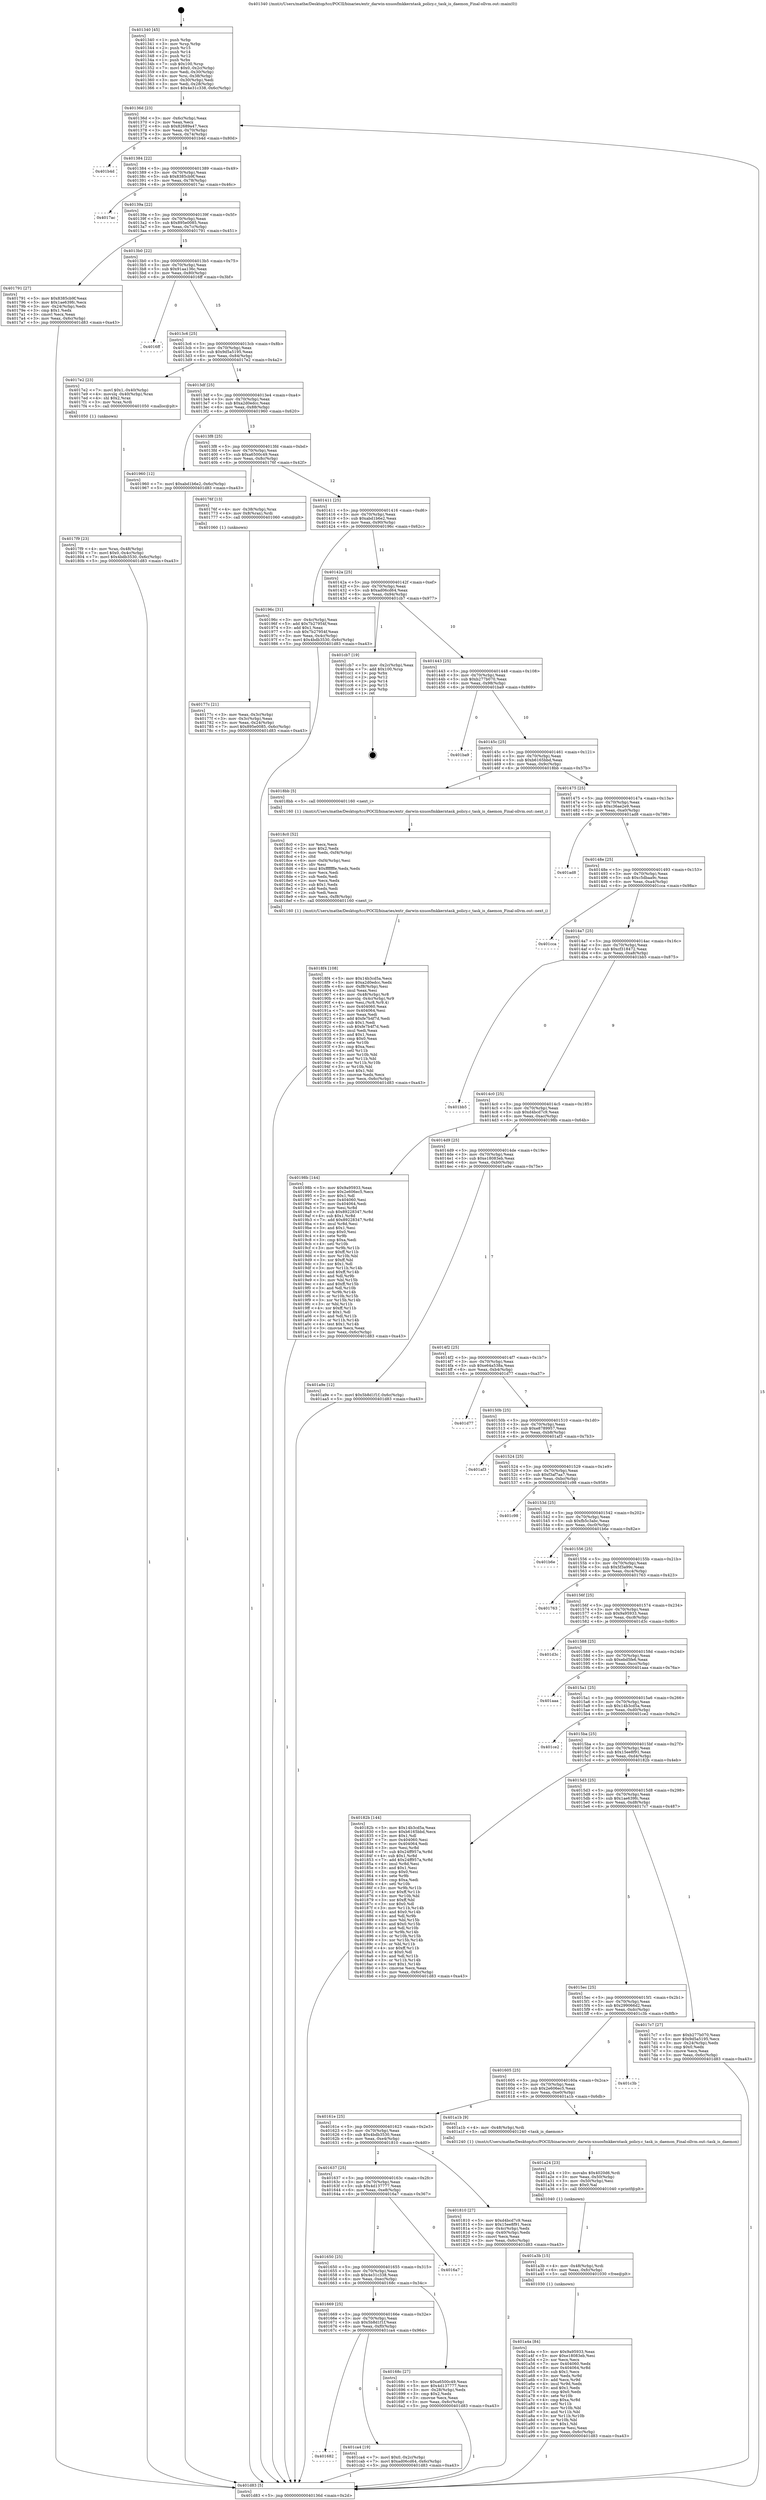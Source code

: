digraph "0x401340" {
  label = "0x401340 (/mnt/c/Users/mathe/Desktop/tcc/POCII/binaries/extr_darwin-xnuosfmkkerntask_policy.c_task_is_daemon_Final-ollvm.out::main(0))"
  labelloc = "t"
  node[shape=record]

  Entry [label="",width=0.3,height=0.3,shape=circle,fillcolor=black,style=filled]
  "0x40136d" [label="{
     0x40136d [23]\l
     | [instrs]\l
     &nbsp;&nbsp;0x40136d \<+3\>: mov -0x6c(%rbp),%eax\l
     &nbsp;&nbsp;0x401370 \<+2\>: mov %eax,%ecx\l
     &nbsp;&nbsp;0x401372 \<+6\>: sub $0x82689a47,%ecx\l
     &nbsp;&nbsp;0x401378 \<+3\>: mov %eax,-0x70(%rbp)\l
     &nbsp;&nbsp;0x40137b \<+3\>: mov %ecx,-0x74(%rbp)\l
     &nbsp;&nbsp;0x40137e \<+6\>: je 0000000000401b4d \<main+0x80d\>\l
  }"]
  "0x401b4d" [label="{
     0x401b4d\l
  }", style=dashed]
  "0x401384" [label="{
     0x401384 [22]\l
     | [instrs]\l
     &nbsp;&nbsp;0x401384 \<+5\>: jmp 0000000000401389 \<main+0x49\>\l
     &nbsp;&nbsp;0x401389 \<+3\>: mov -0x70(%rbp),%eax\l
     &nbsp;&nbsp;0x40138c \<+5\>: sub $0x8385cb9f,%eax\l
     &nbsp;&nbsp;0x401391 \<+3\>: mov %eax,-0x78(%rbp)\l
     &nbsp;&nbsp;0x401394 \<+6\>: je 00000000004017ac \<main+0x46c\>\l
  }"]
  Exit [label="",width=0.3,height=0.3,shape=circle,fillcolor=black,style=filled,peripheries=2]
  "0x4017ac" [label="{
     0x4017ac\l
  }", style=dashed]
  "0x40139a" [label="{
     0x40139a [22]\l
     | [instrs]\l
     &nbsp;&nbsp;0x40139a \<+5\>: jmp 000000000040139f \<main+0x5f\>\l
     &nbsp;&nbsp;0x40139f \<+3\>: mov -0x70(%rbp),%eax\l
     &nbsp;&nbsp;0x4013a2 \<+5\>: sub $0x895e0085,%eax\l
     &nbsp;&nbsp;0x4013a7 \<+3\>: mov %eax,-0x7c(%rbp)\l
     &nbsp;&nbsp;0x4013aa \<+6\>: je 0000000000401791 \<main+0x451\>\l
  }"]
  "0x401682" [label="{
     0x401682\l
  }", style=dashed]
  "0x401791" [label="{
     0x401791 [27]\l
     | [instrs]\l
     &nbsp;&nbsp;0x401791 \<+5\>: mov $0x8385cb9f,%eax\l
     &nbsp;&nbsp;0x401796 \<+5\>: mov $0x1ae639fc,%ecx\l
     &nbsp;&nbsp;0x40179b \<+3\>: mov -0x24(%rbp),%edx\l
     &nbsp;&nbsp;0x40179e \<+3\>: cmp $0x1,%edx\l
     &nbsp;&nbsp;0x4017a1 \<+3\>: cmovl %ecx,%eax\l
     &nbsp;&nbsp;0x4017a4 \<+3\>: mov %eax,-0x6c(%rbp)\l
     &nbsp;&nbsp;0x4017a7 \<+5\>: jmp 0000000000401d83 \<main+0xa43\>\l
  }"]
  "0x4013b0" [label="{
     0x4013b0 [22]\l
     | [instrs]\l
     &nbsp;&nbsp;0x4013b0 \<+5\>: jmp 00000000004013b5 \<main+0x75\>\l
     &nbsp;&nbsp;0x4013b5 \<+3\>: mov -0x70(%rbp),%eax\l
     &nbsp;&nbsp;0x4013b8 \<+5\>: sub $0x91aa136c,%eax\l
     &nbsp;&nbsp;0x4013bd \<+3\>: mov %eax,-0x80(%rbp)\l
     &nbsp;&nbsp;0x4013c0 \<+6\>: je 00000000004016ff \<main+0x3bf\>\l
  }"]
  "0x401ca4" [label="{
     0x401ca4 [19]\l
     | [instrs]\l
     &nbsp;&nbsp;0x401ca4 \<+7\>: movl $0x0,-0x2c(%rbp)\l
     &nbsp;&nbsp;0x401cab \<+7\>: movl $0xad06cd64,-0x6c(%rbp)\l
     &nbsp;&nbsp;0x401cb2 \<+5\>: jmp 0000000000401d83 \<main+0xa43\>\l
  }"]
  "0x4016ff" [label="{
     0x4016ff\l
  }", style=dashed]
  "0x4013c6" [label="{
     0x4013c6 [25]\l
     | [instrs]\l
     &nbsp;&nbsp;0x4013c6 \<+5\>: jmp 00000000004013cb \<main+0x8b\>\l
     &nbsp;&nbsp;0x4013cb \<+3\>: mov -0x70(%rbp),%eax\l
     &nbsp;&nbsp;0x4013ce \<+5\>: sub $0x9d5a5195,%eax\l
     &nbsp;&nbsp;0x4013d3 \<+6\>: mov %eax,-0x84(%rbp)\l
     &nbsp;&nbsp;0x4013d9 \<+6\>: je 00000000004017e2 \<main+0x4a2\>\l
  }"]
  "0x401a4a" [label="{
     0x401a4a [84]\l
     | [instrs]\l
     &nbsp;&nbsp;0x401a4a \<+5\>: mov $0x9a95933,%eax\l
     &nbsp;&nbsp;0x401a4f \<+5\>: mov $0xe18083eb,%esi\l
     &nbsp;&nbsp;0x401a54 \<+2\>: xor %ecx,%ecx\l
     &nbsp;&nbsp;0x401a56 \<+7\>: mov 0x404060,%edx\l
     &nbsp;&nbsp;0x401a5d \<+8\>: mov 0x404064,%r8d\l
     &nbsp;&nbsp;0x401a65 \<+3\>: sub $0x1,%ecx\l
     &nbsp;&nbsp;0x401a68 \<+3\>: mov %edx,%r9d\l
     &nbsp;&nbsp;0x401a6b \<+3\>: add %ecx,%r9d\l
     &nbsp;&nbsp;0x401a6e \<+4\>: imul %r9d,%edx\l
     &nbsp;&nbsp;0x401a72 \<+3\>: and $0x1,%edx\l
     &nbsp;&nbsp;0x401a75 \<+3\>: cmp $0x0,%edx\l
     &nbsp;&nbsp;0x401a78 \<+4\>: sete %r10b\l
     &nbsp;&nbsp;0x401a7c \<+4\>: cmp $0xa,%r8d\l
     &nbsp;&nbsp;0x401a80 \<+4\>: setl %r11b\l
     &nbsp;&nbsp;0x401a84 \<+3\>: mov %r10b,%bl\l
     &nbsp;&nbsp;0x401a87 \<+3\>: and %r11b,%bl\l
     &nbsp;&nbsp;0x401a8a \<+3\>: xor %r11b,%r10b\l
     &nbsp;&nbsp;0x401a8d \<+3\>: or %r10b,%bl\l
     &nbsp;&nbsp;0x401a90 \<+3\>: test $0x1,%bl\l
     &nbsp;&nbsp;0x401a93 \<+3\>: cmovne %esi,%eax\l
     &nbsp;&nbsp;0x401a96 \<+3\>: mov %eax,-0x6c(%rbp)\l
     &nbsp;&nbsp;0x401a99 \<+5\>: jmp 0000000000401d83 \<main+0xa43\>\l
  }"]
  "0x4017e2" [label="{
     0x4017e2 [23]\l
     | [instrs]\l
     &nbsp;&nbsp;0x4017e2 \<+7\>: movl $0x1,-0x40(%rbp)\l
     &nbsp;&nbsp;0x4017e9 \<+4\>: movslq -0x40(%rbp),%rax\l
     &nbsp;&nbsp;0x4017ed \<+4\>: shl $0x2,%rax\l
     &nbsp;&nbsp;0x4017f1 \<+3\>: mov %rax,%rdi\l
     &nbsp;&nbsp;0x4017f4 \<+5\>: call 0000000000401050 \<malloc@plt\>\l
     | [calls]\l
     &nbsp;&nbsp;0x401050 \{1\} (unknown)\l
  }"]
  "0x4013df" [label="{
     0x4013df [25]\l
     | [instrs]\l
     &nbsp;&nbsp;0x4013df \<+5\>: jmp 00000000004013e4 \<main+0xa4\>\l
     &nbsp;&nbsp;0x4013e4 \<+3\>: mov -0x70(%rbp),%eax\l
     &nbsp;&nbsp;0x4013e7 \<+5\>: sub $0xa2d0edcc,%eax\l
     &nbsp;&nbsp;0x4013ec \<+6\>: mov %eax,-0x88(%rbp)\l
     &nbsp;&nbsp;0x4013f2 \<+6\>: je 0000000000401960 \<main+0x620\>\l
  }"]
  "0x401a3b" [label="{
     0x401a3b [15]\l
     | [instrs]\l
     &nbsp;&nbsp;0x401a3b \<+4\>: mov -0x48(%rbp),%rdi\l
     &nbsp;&nbsp;0x401a3f \<+6\>: mov %eax,-0xfc(%rbp)\l
     &nbsp;&nbsp;0x401a45 \<+5\>: call 0000000000401030 \<free@plt\>\l
     | [calls]\l
     &nbsp;&nbsp;0x401030 \{1\} (unknown)\l
  }"]
  "0x401960" [label="{
     0x401960 [12]\l
     | [instrs]\l
     &nbsp;&nbsp;0x401960 \<+7\>: movl $0xabd1b6e2,-0x6c(%rbp)\l
     &nbsp;&nbsp;0x401967 \<+5\>: jmp 0000000000401d83 \<main+0xa43\>\l
  }"]
  "0x4013f8" [label="{
     0x4013f8 [25]\l
     | [instrs]\l
     &nbsp;&nbsp;0x4013f8 \<+5\>: jmp 00000000004013fd \<main+0xbd\>\l
     &nbsp;&nbsp;0x4013fd \<+3\>: mov -0x70(%rbp),%eax\l
     &nbsp;&nbsp;0x401400 \<+5\>: sub $0xa6500c49,%eax\l
     &nbsp;&nbsp;0x401405 \<+6\>: mov %eax,-0x8c(%rbp)\l
     &nbsp;&nbsp;0x40140b \<+6\>: je 000000000040176f \<main+0x42f\>\l
  }"]
  "0x401a24" [label="{
     0x401a24 [23]\l
     | [instrs]\l
     &nbsp;&nbsp;0x401a24 \<+10\>: movabs $0x4020d6,%rdi\l
     &nbsp;&nbsp;0x401a2e \<+3\>: mov %eax,-0x50(%rbp)\l
     &nbsp;&nbsp;0x401a31 \<+3\>: mov -0x50(%rbp),%esi\l
     &nbsp;&nbsp;0x401a34 \<+2\>: mov $0x0,%al\l
     &nbsp;&nbsp;0x401a36 \<+5\>: call 0000000000401040 \<printf@plt\>\l
     | [calls]\l
     &nbsp;&nbsp;0x401040 \{1\} (unknown)\l
  }"]
  "0x40176f" [label="{
     0x40176f [13]\l
     | [instrs]\l
     &nbsp;&nbsp;0x40176f \<+4\>: mov -0x38(%rbp),%rax\l
     &nbsp;&nbsp;0x401773 \<+4\>: mov 0x8(%rax),%rdi\l
     &nbsp;&nbsp;0x401777 \<+5\>: call 0000000000401060 \<atoi@plt\>\l
     | [calls]\l
     &nbsp;&nbsp;0x401060 \{1\} (unknown)\l
  }"]
  "0x401411" [label="{
     0x401411 [25]\l
     | [instrs]\l
     &nbsp;&nbsp;0x401411 \<+5\>: jmp 0000000000401416 \<main+0xd6\>\l
     &nbsp;&nbsp;0x401416 \<+3\>: mov -0x70(%rbp),%eax\l
     &nbsp;&nbsp;0x401419 \<+5\>: sub $0xabd1b6e2,%eax\l
     &nbsp;&nbsp;0x40141e \<+6\>: mov %eax,-0x90(%rbp)\l
     &nbsp;&nbsp;0x401424 \<+6\>: je 000000000040196c \<main+0x62c\>\l
  }"]
  "0x4018f4" [label="{
     0x4018f4 [108]\l
     | [instrs]\l
     &nbsp;&nbsp;0x4018f4 \<+5\>: mov $0x14b3cd5a,%ecx\l
     &nbsp;&nbsp;0x4018f9 \<+5\>: mov $0xa2d0edcc,%edx\l
     &nbsp;&nbsp;0x4018fe \<+6\>: mov -0xf8(%rbp),%esi\l
     &nbsp;&nbsp;0x401904 \<+3\>: imul %eax,%esi\l
     &nbsp;&nbsp;0x401907 \<+4\>: mov -0x48(%rbp),%r8\l
     &nbsp;&nbsp;0x40190b \<+4\>: movslq -0x4c(%rbp),%r9\l
     &nbsp;&nbsp;0x40190f \<+4\>: mov %esi,(%r8,%r9,4)\l
     &nbsp;&nbsp;0x401913 \<+7\>: mov 0x404060,%eax\l
     &nbsp;&nbsp;0x40191a \<+7\>: mov 0x404064,%esi\l
     &nbsp;&nbsp;0x401921 \<+2\>: mov %eax,%edi\l
     &nbsp;&nbsp;0x401923 \<+6\>: add $0xfe7b4f7d,%edi\l
     &nbsp;&nbsp;0x401929 \<+3\>: sub $0x1,%edi\l
     &nbsp;&nbsp;0x40192c \<+6\>: sub $0xfe7b4f7d,%edi\l
     &nbsp;&nbsp;0x401932 \<+3\>: imul %edi,%eax\l
     &nbsp;&nbsp;0x401935 \<+3\>: and $0x1,%eax\l
     &nbsp;&nbsp;0x401938 \<+3\>: cmp $0x0,%eax\l
     &nbsp;&nbsp;0x40193b \<+4\>: sete %r10b\l
     &nbsp;&nbsp;0x40193f \<+3\>: cmp $0xa,%esi\l
     &nbsp;&nbsp;0x401942 \<+4\>: setl %r11b\l
     &nbsp;&nbsp;0x401946 \<+3\>: mov %r10b,%bl\l
     &nbsp;&nbsp;0x401949 \<+3\>: and %r11b,%bl\l
     &nbsp;&nbsp;0x40194c \<+3\>: xor %r11b,%r10b\l
     &nbsp;&nbsp;0x40194f \<+3\>: or %r10b,%bl\l
     &nbsp;&nbsp;0x401952 \<+3\>: test $0x1,%bl\l
     &nbsp;&nbsp;0x401955 \<+3\>: cmovne %edx,%ecx\l
     &nbsp;&nbsp;0x401958 \<+3\>: mov %ecx,-0x6c(%rbp)\l
     &nbsp;&nbsp;0x40195b \<+5\>: jmp 0000000000401d83 \<main+0xa43\>\l
  }"]
  "0x40196c" [label="{
     0x40196c [31]\l
     | [instrs]\l
     &nbsp;&nbsp;0x40196c \<+3\>: mov -0x4c(%rbp),%eax\l
     &nbsp;&nbsp;0x40196f \<+5\>: add $0x7b27954f,%eax\l
     &nbsp;&nbsp;0x401974 \<+3\>: add $0x1,%eax\l
     &nbsp;&nbsp;0x401977 \<+5\>: sub $0x7b27954f,%eax\l
     &nbsp;&nbsp;0x40197c \<+3\>: mov %eax,-0x4c(%rbp)\l
     &nbsp;&nbsp;0x40197f \<+7\>: movl $0x4bdb3530,-0x6c(%rbp)\l
     &nbsp;&nbsp;0x401986 \<+5\>: jmp 0000000000401d83 \<main+0xa43\>\l
  }"]
  "0x40142a" [label="{
     0x40142a [25]\l
     | [instrs]\l
     &nbsp;&nbsp;0x40142a \<+5\>: jmp 000000000040142f \<main+0xef\>\l
     &nbsp;&nbsp;0x40142f \<+3\>: mov -0x70(%rbp),%eax\l
     &nbsp;&nbsp;0x401432 \<+5\>: sub $0xad06cd64,%eax\l
     &nbsp;&nbsp;0x401437 \<+6\>: mov %eax,-0x94(%rbp)\l
     &nbsp;&nbsp;0x40143d \<+6\>: je 0000000000401cb7 \<main+0x977\>\l
  }"]
  "0x4018c0" [label="{
     0x4018c0 [52]\l
     | [instrs]\l
     &nbsp;&nbsp;0x4018c0 \<+2\>: xor %ecx,%ecx\l
     &nbsp;&nbsp;0x4018c2 \<+5\>: mov $0x2,%edx\l
     &nbsp;&nbsp;0x4018c7 \<+6\>: mov %edx,-0xf4(%rbp)\l
     &nbsp;&nbsp;0x4018cd \<+1\>: cltd\l
     &nbsp;&nbsp;0x4018ce \<+6\>: mov -0xf4(%rbp),%esi\l
     &nbsp;&nbsp;0x4018d4 \<+2\>: idiv %esi\l
     &nbsp;&nbsp;0x4018d6 \<+6\>: imul $0xfffffffe,%edx,%edx\l
     &nbsp;&nbsp;0x4018dc \<+2\>: mov %ecx,%edi\l
     &nbsp;&nbsp;0x4018de \<+2\>: sub %edx,%edi\l
     &nbsp;&nbsp;0x4018e0 \<+2\>: mov %ecx,%edx\l
     &nbsp;&nbsp;0x4018e2 \<+3\>: sub $0x1,%edx\l
     &nbsp;&nbsp;0x4018e5 \<+2\>: add %edx,%edi\l
     &nbsp;&nbsp;0x4018e7 \<+2\>: sub %edi,%ecx\l
     &nbsp;&nbsp;0x4018e9 \<+6\>: mov %ecx,-0xf8(%rbp)\l
     &nbsp;&nbsp;0x4018ef \<+5\>: call 0000000000401160 \<next_i\>\l
     | [calls]\l
     &nbsp;&nbsp;0x401160 \{1\} (/mnt/c/Users/mathe/Desktop/tcc/POCII/binaries/extr_darwin-xnuosfmkkerntask_policy.c_task_is_daemon_Final-ollvm.out::next_i)\l
  }"]
  "0x401cb7" [label="{
     0x401cb7 [19]\l
     | [instrs]\l
     &nbsp;&nbsp;0x401cb7 \<+3\>: mov -0x2c(%rbp),%eax\l
     &nbsp;&nbsp;0x401cba \<+7\>: add $0x100,%rsp\l
     &nbsp;&nbsp;0x401cc1 \<+1\>: pop %rbx\l
     &nbsp;&nbsp;0x401cc2 \<+2\>: pop %r12\l
     &nbsp;&nbsp;0x401cc4 \<+2\>: pop %r14\l
     &nbsp;&nbsp;0x401cc6 \<+2\>: pop %r15\l
     &nbsp;&nbsp;0x401cc8 \<+1\>: pop %rbp\l
     &nbsp;&nbsp;0x401cc9 \<+1\>: ret\l
  }"]
  "0x401443" [label="{
     0x401443 [25]\l
     | [instrs]\l
     &nbsp;&nbsp;0x401443 \<+5\>: jmp 0000000000401448 \<main+0x108\>\l
     &nbsp;&nbsp;0x401448 \<+3\>: mov -0x70(%rbp),%eax\l
     &nbsp;&nbsp;0x40144b \<+5\>: sub $0xb277b070,%eax\l
     &nbsp;&nbsp;0x401450 \<+6\>: mov %eax,-0x98(%rbp)\l
     &nbsp;&nbsp;0x401456 \<+6\>: je 0000000000401ba9 \<main+0x869\>\l
  }"]
  "0x4017f9" [label="{
     0x4017f9 [23]\l
     | [instrs]\l
     &nbsp;&nbsp;0x4017f9 \<+4\>: mov %rax,-0x48(%rbp)\l
     &nbsp;&nbsp;0x4017fd \<+7\>: movl $0x0,-0x4c(%rbp)\l
     &nbsp;&nbsp;0x401804 \<+7\>: movl $0x4bdb3530,-0x6c(%rbp)\l
     &nbsp;&nbsp;0x40180b \<+5\>: jmp 0000000000401d83 \<main+0xa43\>\l
  }"]
  "0x401ba9" [label="{
     0x401ba9\l
  }", style=dashed]
  "0x40145c" [label="{
     0x40145c [25]\l
     | [instrs]\l
     &nbsp;&nbsp;0x40145c \<+5\>: jmp 0000000000401461 \<main+0x121\>\l
     &nbsp;&nbsp;0x401461 \<+3\>: mov -0x70(%rbp),%eax\l
     &nbsp;&nbsp;0x401464 \<+5\>: sub $0xb6165bbd,%eax\l
     &nbsp;&nbsp;0x401469 \<+6\>: mov %eax,-0x9c(%rbp)\l
     &nbsp;&nbsp;0x40146f \<+6\>: je 00000000004018bb \<main+0x57b\>\l
  }"]
  "0x40177c" [label="{
     0x40177c [21]\l
     | [instrs]\l
     &nbsp;&nbsp;0x40177c \<+3\>: mov %eax,-0x3c(%rbp)\l
     &nbsp;&nbsp;0x40177f \<+3\>: mov -0x3c(%rbp),%eax\l
     &nbsp;&nbsp;0x401782 \<+3\>: mov %eax,-0x24(%rbp)\l
     &nbsp;&nbsp;0x401785 \<+7\>: movl $0x895e0085,-0x6c(%rbp)\l
     &nbsp;&nbsp;0x40178c \<+5\>: jmp 0000000000401d83 \<main+0xa43\>\l
  }"]
  "0x4018bb" [label="{
     0x4018bb [5]\l
     | [instrs]\l
     &nbsp;&nbsp;0x4018bb \<+5\>: call 0000000000401160 \<next_i\>\l
     | [calls]\l
     &nbsp;&nbsp;0x401160 \{1\} (/mnt/c/Users/mathe/Desktop/tcc/POCII/binaries/extr_darwin-xnuosfmkkerntask_policy.c_task_is_daemon_Final-ollvm.out::next_i)\l
  }"]
  "0x401475" [label="{
     0x401475 [25]\l
     | [instrs]\l
     &nbsp;&nbsp;0x401475 \<+5\>: jmp 000000000040147a \<main+0x13a\>\l
     &nbsp;&nbsp;0x40147a \<+3\>: mov -0x70(%rbp),%eax\l
     &nbsp;&nbsp;0x40147d \<+5\>: sub $0xc36ae2e9,%eax\l
     &nbsp;&nbsp;0x401482 \<+6\>: mov %eax,-0xa0(%rbp)\l
     &nbsp;&nbsp;0x401488 \<+6\>: je 0000000000401ad8 \<main+0x798\>\l
  }"]
  "0x401340" [label="{
     0x401340 [45]\l
     | [instrs]\l
     &nbsp;&nbsp;0x401340 \<+1\>: push %rbp\l
     &nbsp;&nbsp;0x401341 \<+3\>: mov %rsp,%rbp\l
     &nbsp;&nbsp;0x401344 \<+2\>: push %r15\l
     &nbsp;&nbsp;0x401346 \<+2\>: push %r14\l
     &nbsp;&nbsp;0x401348 \<+2\>: push %r12\l
     &nbsp;&nbsp;0x40134a \<+1\>: push %rbx\l
     &nbsp;&nbsp;0x40134b \<+7\>: sub $0x100,%rsp\l
     &nbsp;&nbsp;0x401352 \<+7\>: movl $0x0,-0x2c(%rbp)\l
     &nbsp;&nbsp;0x401359 \<+3\>: mov %edi,-0x30(%rbp)\l
     &nbsp;&nbsp;0x40135c \<+4\>: mov %rsi,-0x38(%rbp)\l
     &nbsp;&nbsp;0x401360 \<+3\>: mov -0x30(%rbp),%edi\l
     &nbsp;&nbsp;0x401363 \<+3\>: mov %edi,-0x28(%rbp)\l
     &nbsp;&nbsp;0x401366 \<+7\>: movl $0x4e31c338,-0x6c(%rbp)\l
  }"]
  "0x401ad8" [label="{
     0x401ad8\l
  }", style=dashed]
  "0x40148e" [label="{
     0x40148e [25]\l
     | [instrs]\l
     &nbsp;&nbsp;0x40148e \<+5\>: jmp 0000000000401493 \<main+0x153\>\l
     &nbsp;&nbsp;0x401493 \<+3\>: mov -0x70(%rbp),%eax\l
     &nbsp;&nbsp;0x401496 \<+5\>: sub $0xc5dbaa9c,%eax\l
     &nbsp;&nbsp;0x40149b \<+6\>: mov %eax,-0xa4(%rbp)\l
     &nbsp;&nbsp;0x4014a1 \<+6\>: je 0000000000401cca \<main+0x98a\>\l
  }"]
  "0x401d83" [label="{
     0x401d83 [5]\l
     | [instrs]\l
     &nbsp;&nbsp;0x401d83 \<+5\>: jmp 000000000040136d \<main+0x2d\>\l
  }"]
  "0x401cca" [label="{
     0x401cca\l
  }", style=dashed]
  "0x4014a7" [label="{
     0x4014a7 [25]\l
     | [instrs]\l
     &nbsp;&nbsp;0x4014a7 \<+5\>: jmp 00000000004014ac \<main+0x16c\>\l
     &nbsp;&nbsp;0x4014ac \<+3\>: mov -0x70(%rbp),%eax\l
     &nbsp;&nbsp;0x4014af \<+5\>: sub $0xcf318472,%eax\l
     &nbsp;&nbsp;0x4014b4 \<+6\>: mov %eax,-0xa8(%rbp)\l
     &nbsp;&nbsp;0x4014ba \<+6\>: je 0000000000401bb5 \<main+0x875\>\l
  }"]
  "0x401669" [label="{
     0x401669 [25]\l
     | [instrs]\l
     &nbsp;&nbsp;0x401669 \<+5\>: jmp 000000000040166e \<main+0x32e\>\l
     &nbsp;&nbsp;0x40166e \<+3\>: mov -0x70(%rbp),%eax\l
     &nbsp;&nbsp;0x401671 \<+5\>: sub $0x5b8d1f1f,%eax\l
     &nbsp;&nbsp;0x401676 \<+6\>: mov %eax,-0xf0(%rbp)\l
     &nbsp;&nbsp;0x40167c \<+6\>: je 0000000000401ca4 \<main+0x964\>\l
  }"]
  "0x401bb5" [label="{
     0x401bb5\l
  }", style=dashed]
  "0x4014c0" [label="{
     0x4014c0 [25]\l
     | [instrs]\l
     &nbsp;&nbsp;0x4014c0 \<+5\>: jmp 00000000004014c5 \<main+0x185\>\l
     &nbsp;&nbsp;0x4014c5 \<+3\>: mov -0x70(%rbp),%eax\l
     &nbsp;&nbsp;0x4014c8 \<+5\>: sub $0xd4bcd7c9,%eax\l
     &nbsp;&nbsp;0x4014cd \<+6\>: mov %eax,-0xac(%rbp)\l
     &nbsp;&nbsp;0x4014d3 \<+6\>: je 000000000040198b \<main+0x64b\>\l
  }"]
  "0x40168c" [label="{
     0x40168c [27]\l
     | [instrs]\l
     &nbsp;&nbsp;0x40168c \<+5\>: mov $0xa6500c49,%eax\l
     &nbsp;&nbsp;0x401691 \<+5\>: mov $0x4d137777,%ecx\l
     &nbsp;&nbsp;0x401696 \<+3\>: mov -0x28(%rbp),%edx\l
     &nbsp;&nbsp;0x401699 \<+3\>: cmp $0x2,%edx\l
     &nbsp;&nbsp;0x40169c \<+3\>: cmovne %ecx,%eax\l
     &nbsp;&nbsp;0x40169f \<+3\>: mov %eax,-0x6c(%rbp)\l
     &nbsp;&nbsp;0x4016a2 \<+5\>: jmp 0000000000401d83 \<main+0xa43\>\l
  }"]
  "0x40198b" [label="{
     0x40198b [144]\l
     | [instrs]\l
     &nbsp;&nbsp;0x40198b \<+5\>: mov $0x9a95933,%eax\l
     &nbsp;&nbsp;0x401990 \<+5\>: mov $0x2e606ec5,%ecx\l
     &nbsp;&nbsp;0x401995 \<+2\>: mov $0x1,%dl\l
     &nbsp;&nbsp;0x401997 \<+7\>: mov 0x404060,%esi\l
     &nbsp;&nbsp;0x40199e \<+7\>: mov 0x404064,%edi\l
     &nbsp;&nbsp;0x4019a5 \<+3\>: mov %esi,%r8d\l
     &nbsp;&nbsp;0x4019a8 \<+7\>: sub $0x89228347,%r8d\l
     &nbsp;&nbsp;0x4019af \<+4\>: sub $0x1,%r8d\l
     &nbsp;&nbsp;0x4019b3 \<+7\>: add $0x89228347,%r8d\l
     &nbsp;&nbsp;0x4019ba \<+4\>: imul %r8d,%esi\l
     &nbsp;&nbsp;0x4019be \<+3\>: and $0x1,%esi\l
     &nbsp;&nbsp;0x4019c1 \<+3\>: cmp $0x0,%esi\l
     &nbsp;&nbsp;0x4019c4 \<+4\>: sete %r9b\l
     &nbsp;&nbsp;0x4019c8 \<+3\>: cmp $0xa,%edi\l
     &nbsp;&nbsp;0x4019cb \<+4\>: setl %r10b\l
     &nbsp;&nbsp;0x4019cf \<+3\>: mov %r9b,%r11b\l
     &nbsp;&nbsp;0x4019d2 \<+4\>: xor $0xff,%r11b\l
     &nbsp;&nbsp;0x4019d6 \<+3\>: mov %r10b,%bl\l
     &nbsp;&nbsp;0x4019d9 \<+3\>: xor $0xff,%bl\l
     &nbsp;&nbsp;0x4019dc \<+3\>: xor $0x1,%dl\l
     &nbsp;&nbsp;0x4019df \<+3\>: mov %r11b,%r14b\l
     &nbsp;&nbsp;0x4019e2 \<+4\>: and $0xff,%r14b\l
     &nbsp;&nbsp;0x4019e6 \<+3\>: and %dl,%r9b\l
     &nbsp;&nbsp;0x4019e9 \<+3\>: mov %bl,%r15b\l
     &nbsp;&nbsp;0x4019ec \<+4\>: and $0xff,%r15b\l
     &nbsp;&nbsp;0x4019f0 \<+3\>: and %dl,%r10b\l
     &nbsp;&nbsp;0x4019f3 \<+3\>: or %r9b,%r14b\l
     &nbsp;&nbsp;0x4019f6 \<+3\>: or %r10b,%r15b\l
     &nbsp;&nbsp;0x4019f9 \<+3\>: xor %r15b,%r14b\l
     &nbsp;&nbsp;0x4019fc \<+3\>: or %bl,%r11b\l
     &nbsp;&nbsp;0x4019ff \<+4\>: xor $0xff,%r11b\l
     &nbsp;&nbsp;0x401a03 \<+3\>: or $0x1,%dl\l
     &nbsp;&nbsp;0x401a06 \<+3\>: and %dl,%r11b\l
     &nbsp;&nbsp;0x401a09 \<+3\>: or %r11b,%r14b\l
     &nbsp;&nbsp;0x401a0c \<+4\>: test $0x1,%r14b\l
     &nbsp;&nbsp;0x401a10 \<+3\>: cmovne %ecx,%eax\l
     &nbsp;&nbsp;0x401a13 \<+3\>: mov %eax,-0x6c(%rbp)\l
     &nbsp;&nbsp;0x401a16 \<+5\>: jmp 0000000000401d83 \<main+0xa43\>\l
  }"]
  "0x4014d9" [label="{
     0x4014d9 [25]\l
     | [instrs]\l
     &nbsp;&nbsp;0x4014d9 \<+5\>: jmp 00000000004014de \<main+0x19e\>\l
     &nbsp;&nbsp;0x4014de \<+3\>: mov -0x70(%rbp),%eax\l
     &nbsp;&nbsp;0x4014e1 \<+5\>: sub $0xe18083eb,%eax\l
     &nbsp;&nbsp;0x4014e6 \<+6\>: mov %eax,-0xb0(%rbp)\l
     &nbsp;&nbsp;0x4014ec \<+6\>: je 0000000000401a9e \<main+0x75e\>\l
  }"]
  "0x401650" [label="{
     0x401650 [25]\l
     | [instrs]\l
     &nbsp;&nbsp;0x401650 \<+5\>: jmp 0000000000401655 \<main+0x315\>\l
     &nbsp;&nbsp;0x401655 \<+3\>: mov -0x70(%rbp),%eax\l
     &nbsp;&nbsp;0x401658 \<+5\>: sub $0x4e31c338,%eax\l
     &nbsp;&nbsp;0x40165d \<+6\>: mov %eax,-0xec(%rbp)\l
     &nbsp;&nbsp;0x401663 \<+6\>: je 000000000040168c \<main+0x34c\>\l
  }"]
  "0x401a9e" [label="{
     0x401a9e [12]\l
     | [instrs]\l
     &nbsp;&nbsp;0x401a9e \<+7\>: movl $0x5b8d1f1f,-0x6c(%rbp)\l
     &nbsp;&nbsp;0x401aa5 \<+5\>: jmp 0000000000401d83 \<main+0xa43\>\l
  }"]
  "0x4014f2" [label="{
     0x4014f2 [25]\l
     | [instrs]\l
     &nbsp;&nbsp;0x4014f2 \<+5\>: jmp 00000000004014f7 \<main+0x1b7\>\l
     &nbsp;&nbsp;0x4014f7 \<+3\>: mov -0x70(%rbp),%eax\l
     &nbsp;&nbsp;0x4014fa \<+5\>: sub $0xe64a538a,%eax\l
     &nbsp;&nbsp;0x4014ff \<+6\>: mov %eax,-0xb4(%rbp)\l
     &nbsp;&nbsp;0x401505 \<+6\>: je 0000000000401d77 \<main+0xa37\>\l
  }"]
  "0x4016a7" [label="{
     0x4016a7\l
  }", style=dashed]
  "0x401d77" [label="{
     0x401d77\l
  }", style=dashed]
  "0x40150b" [label="{
     0x40150b [25]\l
     | [instrs]\l
     &nbsp;&nbsp;0x40150b \<+5\>: jmp 0000000000401510 \<main+0x1d0\>\l
     &nbsp;&nbsp;0x401510 \<+3\>: mov -0x70(%rbp),%eax\l
     &nbsp;&nbsp;0x401513 \<+5\>: sub $0xe8789957,%eax\l
     &nbsp;&nbsp;0x401518 \<+6\>: mov %eax,-0xb8(%rbp)\l
     &nbsp;&nbsp;0x40151e \<+6\>: je 0000000000401af3 \<main+0x7b3\>\l
  }"]
  "0x401637" [label="{
     0x401637 [25]\l
     | [instrs]\l
     &nbsp;&nbsp;0x401637 \<+5\>: jmp 000000000040163c \<main+0x2fc\>\l
     &nbsp;&nbsp;0x40163c \<+3\>: mov -0x70(%rbp),%eax\l
     &nbsp;&nbsp;0x40163f \<+5\>: sub $0x4d137777,%eax\l
     &nbsp;&nbsp;0x401644 \<+6\>: mov %eax,-0xe8(%rbp)\l
     &nbsp;&nbsp;0x40164a \<+6\>: je 00000000004016a7 \<main+0x367\>\l
  }"]
  "0x401af3" [label="{
     0x401af3\l
  }", style=dashed]
  "0x401524" [label="{
     0x401524 [25]\l
     | [instrs]\l
     &nbsp;&nbsp;0x401524 \<+5\>: jmp 0000000000401529 \<main+0x1e9\>\l
     &nbsp;&nbsp;0x401529 \<+3\>: mov -0x70(%rbp),%eax\l
     &nbsp;&nbsp;0x40152c \<+5\>: sub $0xf3af7aa7,%eax\l
     &nbsp;&nbsp;0x401531 \<+6\>: mov %eax,-0xbc(%rbp)\l
     &nbsp;&nbsp;0x401537 \<+6\>: je 0000000000401c98 \<main+0x958\>\l
  }"]
  "0x401810" [label="{
     0x401810 [27]\l
     | [instrs]\l
     &nbsp;&nbsp;0x401810 \<+5\>: mov $0xd4bcd7c9,%eax\l
     &nbsp;&nbsp;0x401815 \<+5\>: mov $0x15ee8f91,%ecx\l
     &nbsp;&nbsp;0x40181a \<+3\>: mov -0x4c(%rbp),%edx\l
     &nbsp;&nbsp;0x40181d \<+3\>: cmp -0x40(%rbp),%edx\l
     &nbsp;&nbsp;0x401820 \<+3\>: cmovl %ecx,%eax\l
     &nbsp;&nbsp;0x401823 \<+3\>: mov %eax,-0x6c(%rbp)\l
     &nbsp;&nbsp;0x401826 \<+5\>: jmp 0000000000401d83 \<main+0xa43\>\l
  }"]
  "0x401c98" [label="{
     0x401c98\l
  }", style=dashed]
  "0x40153d" [label="{
     0x40153d [25]\l
     | [instrs]\l
     &nbsp;&nbsp;0x40153d \<+5\>: jmp 0000000000401542 \<main+0x202\>\l
     &nbsp;&nbsp;0x401542 \<+3\>: mov -0x70(%rbp),%eax\l
     &nbsp;&nbsp;0x401545 \<+5\>: sub $0xfb5c3abc,%eax\l
     &nbsp;&nbsp;0x40154a \<+6\>: mov %eax,-0xc0(%rbp)\l
     &nbsp;&nbsp;0x401550 \<+6\>: je 0000000000401b6e \<main+0x82e\>\l
  }"]
  "0x40161e" [label="{
     0x40161e [25]\l
     | [instrs]\l
     &nbsp;&nbsp;0x40161e \<+5\>: jmp 0000000000401623 \<main+0x2e3\>\l
     &nbsp;&nbsp;0x401623 \<+3\>: mov -0x70(%rbp),%eax\l
     &nbsp;&nbsp;0x401626 \<+5\>: sub $0x4bdb3530,%eax\l
     &nbsp;&nbsp;0x40162b \<+6\>: mov %eax,-0xe4(%rbp)\l
     &nbsp;&nbsp;0x401631 \<+6\>: je 0000000000401810 \<main+0x4d0\>\l
  }"]
  "0x401b6e" [label="{
     0x401b6e\l
  }", style=dashed]
  "0x401556" [label="{
     0x401556 [25]\l
     | [instrs]\l
     &nbsp;&nbsp;0x401556 \<+5\>: jmp 000000000040155b \<main+0x21b\>\l
     &nbsp;&nbsp;0x40155b \<+3\>: mov -0x70(%rbp),%eax\l
     &nbsp;&nbsp;0x40155e \<+5\>: sub $0x5f3a99c,%eax\l
     &nbsp;&nbsp;0x401563 \<+6\>: mov %eax,-0xc4(%rbp)\l
     &nbsp;&nbsp;0x401569 \<+6\>: je 0000000000401763 \<main+0x423\>\l
  }"]
  "0x401a1b" [label="{
     0x401a1b [9]\l
     | [instrs]\l
     &nbsp;&nbsp;0x401a1b \<+4\>: mov -0x48(%rbp),%rdi\l
     &nbsp;&nbsp;0x401a1f \<+5\>: call 0000000000401240 \<task_is_daemon\>\l
     | [calls]\l
     &nbsp;&nbsp;0x401240 \{1\} (/mnt/c/Users/mathe/Desktop/tcc/POCII/binaries/extr_darwin-xnuosfmkkerntask_policy.c_task_is_daemon_Final-ollvm.out::task_is_daemon)\l
  }"]
  "0x401763" [label="{
     0x401763\l
  }", style=dashed]
  "0x40156f" [label="{
     0x40156f [25]\l
     | [instrs]\l
     &nbsp;&nbsp;0x40156f \<+5\>: jmp 0000000000401574 \<main+0x234\>\l
     &nbsp;&nbsp;0x401574 \<+3\>: mov -0x70(%rbp),%eax\l
     &nbsp;&nbsp;0x401577 \<+5\>: sub $0x9a95933,%eax\l
     &nbsp;&nbsp;0x40157c \<+6\>: mov %eax,-0xc8(%rbp)\l
     &nbsp;&nbsp;0x401582 \<+6\>: je 0000000000401d3c \<main+0x9fc\>\l
  }"]
  "0x401605" [label="{
     0x401605 [25]\l
     | [instrs]\l
     &nbsp;&nbsp;0x401605 \<+5\>: jmp 000000000040160a \<main+0x2ca\>\l
     &nbsp;&nbsp;0x40160a \<+3\>: mov -0x70(%rbp),%eax\l
     &nbsp;&nbsp;0x40160d \<+5\>: sub $0x2e606ec5,%eax\l
     &nbsp;&nbsp;0x401612 \<+6\>: mov %eax,-0xe0(%rbp)\l
     &nbsp;&nbsp;0x401618 \<+6\>: je 0000000000401a1b \<main+0x6db\>\l
  }"]
  "0x401d3c" [label="{
     0x401d3c\l
  }", style=dashed]
  "0x401588" [label="{
     0x401588 [25]\l
     | [instrs]\l
     &nbsp;&nbsp;0x401588 \<+5\>: jmp 000000000040158d \<main+0x24d\>\l
     &nbsp;&nbsp;0x40158d \<+3\>: mov -0x70(%rbp),%eax\l
     &nbsp;&nbsp;0x401590 \<+5\>: sub $0xebd5fe6,%eax\l
     &nbsp;&nbsp;0x401595 \<+6\>: mov %eax,-0xcc(%rbp)\l
     &nbsp;&nbsp;0x40159b \<+6\>: je 0000000000401aaa \<main+0x76a\>\l
  }"]
  "0x401c3b" [label="{
     0x401c3b\l
  }", style=dashed]
  "0x401aaa" [label="{
     0x401aaa\l
  }", style=dashed]
  "0x4015a1" [label="{
     0x4015a1 [25]\l
     | [instrs]\l
     &nbsp;&nbsp;0x4015a1 \<+5\>: jmp 00000000004015a6 \<main+0x266\>\l
     &nbsp;&nbsp;0x4015a6 \<+3\>: mov -0x70(%rbp),%eax\l
     &nbsp;&nbsp;0x4015a9 \<+5\>: sub $0x14b3cd5a,%eax\l
     &nbsp;&nbsp;0x4015ae \<+6\>: mov %eax,-0xd0(%rbp)\l
     &nbsp;&nbsp;0x4015b4 \<+6\>: je 0000000000401ce2 \<main+0x9a2\>\l
  }"]
  "0x4015ec" [label="{
     0x4015ec [25]\l
     | [instrs]\l
     &nbsp;&nbsp;0x4015ec \<+5\>: jmp 00000000004015f1 \<main+0x2b1\>\l
     &nbsp;&nbsp;0x4015f1 \<+3\>: mov -0x70(%rbp),%eax\l
     &nbsp;&nbsp;0x4015f4 \<+5\>: sub $0x299066d2,%eax\l
     &nbsp;&nbsp;0x4015f9 \<+6\>: mov %eax,-0xdc(%rbp)\l
     &nbsp;&nbsp;0x4015ff \<+6\>: je 0000000000401c3b \<main+0x8fb\>\l
  }"]
  "0x401ce2" [label="{
     0x401ce2\l
  }", style=dashed]
  "0x4015ba" [label="{
     0x4015ba [25]\l
     | [instrs]\l
     &nbsp;&nbsp;0x4015ba \<+5\>: jmp 00000000004015bf \<main+0x27f\>\l
     &nbsp;&nbsp;0x4015bf \<+3\>: mov -0x70(%rbp),%eax\l
     &nbsp;&nbsp;0x4015c2 \<+5\>: sub $0x15ee8f91,%eax\l
     &nbsp;&nbsp;0x4015c7 \<+6\>: mov %eax,-0xd4(%rbp)\l
     &nbsp;&nbsp;0x4015cd \<+6\>: je 000000000040182b \<main+0x4eb\>\l
  }"]
  "0x4017c7" [label="{
     0x4017c7 [27]\l
     | [instrs]\l
     &nbsp;&nbsp;0x4017c7 \<+5\>: mov $0xb277b070,%eax\l
     &nbsp;&nbsp;0x4017cc \<+5\>: mov $0x9d5a5195,%ecx\l
     &nbsp;&nbsp;0x4017d1 \<+3\>: mov -0x24(%rbp),%edx\l
     &nbsp;&nbsp;0x4017d4 \<+3\>: cmp $0x0,%edx\l
     &nbsp;&nbsp;0x4017d7 \<+3\>: cmove %ecx,%eax\l
     &nbsp;&nbsp;0x4017da \<+3\>: mov %eax,-0x6c(%rbp)\l
     &nbsp;&nbsp;0x4017dd \<+5\>: jmp 0000000000401d83 \<main+0xa43\>\l
  }"]
  "0x40182b" [label="{
     0x40182b [144]\l
     | [instrs]\l
     &nbsp;&nbsp;0x40182b \<+5\>: mov $0x14b3cd5a,%eax\l
     &nbsp;&nbsp;0x401830 \<+5\>: mov $0xb6165bbd,%ecx\l
     &nbsp;&nbsp;0x401835 \<+2\>: mov $0x1,%dl\l
     &nbsp;&nbsp;0x401837 \<+7\>: mov 0x404060,%esi\l
     &nbsp;&nbsp;0x40183e \<+7\>: mov 0x404064,%edi\l
     &nbsp;&nbsp;0x401845 \<+3\>: mov %esi,%r8d\l
     &nbsp;&nbsp;0x401848 \<+7\>: sub $0x24ff957a,%r8d\l
     &nbsp;&nbsp;0x40184f \<+4\>: sub $0x1,%r8d\l
     &nbsp;&nbsp;0x401853 \<+7\>: add $0x24ff957a,%r8d\l
     &nbsp;&nbsp;0x40185a \<+4\>: imul %r8d,%esi\l
     &nbsp;&nbsp;0x40185e \<+3\>: and $0x1,%esi\l
     &nbsp;&nbsp;0x401861 \<+3\>: cmp $0x0,%esi\l
     &nbsp;&nbsp;0x401864 \<+4\>: sete %r9b\l
     &nbsp;&nbsp;0x401868 \<+3\>: cmp $0xa,%edi\l
     &nbsp;&nbsp;0x40186b \<+4\>: setl %r10b\l
     &nbsp;&nbsp;0x40186f \<+3\>: mov %r9b,%r11b\l
     &nbsp;&nbsp;0x401872 \<+4\>: xor $0xff,%r11b\l
     &nbsp;&nbsp;0x401876 \<+3\>: mov %r10b,%bl\l
     &nbsp;&nbsp;0x401879 \<+3\>: xor $0xff,%bl\l
     &nbsp;&nbsp;0x40187c \<+3\>: xor $0x0,%dl\l
     &nbsp;&nbsp;0x40187f \<+3\>: mov %r11b,%r14b\l
     &nbsp;&nbsp;0x401882 \<+4\>: and $0x0,%r14b\l
     &nbsp;&nbsp;0x401886 \<+3\>: and %dl,%r9b\l
     &nbsp;&nbsp;0x401889 \<+3\>: mov %bl,%r15b\l
     &nbsp;&nbsp;0x40188c \<+4\>: and $0x0,%r15b\l
     &nbsp;&nbsp;0x401890 \<+3\>: and %dl,%r10b\l
     &nbsp;&nbsp;0x401893 \<+3\>: or %r9b,%r14b\l
     &nbsp;&nbsp;0x401896 \<+3\>: or %r10b,%r15b\l
     &nbsp;&nbsp;0x401899 \<+3\>: xor %r15b,%r14b\l
     &nbsp;&nbsp;0x40189c \<+3\>: or %bl,%r11b\l
     &nbsp;&nbsp;0x40189f \<+4\>: xor $0xff,%r11b\l
     &nbsp;&nbsp;0x4018a3 \<+3\>: or $0x0,%dl\l
     &nbsp;&nbsp;0x4018a6 \<+3\>: and %dl,%r11b\l
     &nbsp;&nbsp;0x4018a9 \<+3\>: or %r11b,%r14b\l
     &nbsp;&nbsp;0x4018ac \<+4\>: test $0x1,%r14b\l
     &nbsp;&nbsp;0x4018b0 \<+3\>: cmovne %ecx,%eax\l
     &nbsp;&nbsp;0x4018b3 \<+3\>: mov %eax,-0x6c(%rbp)\l
     &nbsp;&nbsp;0x4018b6 \<+5\>: jmp 0000000000401d83 \<main+0xa43\>\l
  }"]
  "0x4015d3" [label="{
     0x4015d3 [25]\l
     | [instrs]\l
     &nbsp;&nbsp;0x4015d3 \<+5\>: jmp 00000000004015d8 \<main+0x298\>\l
     &nbsp;&nbsp;0x4015d8 \<+3\>: mov -0x70(%rbp),%eax\l
     &nbsp;&nbsp;0x4015db \<+5\>: sub $0x1ae639fc,%eax\l
     &nbsp;&nbsp;0x4015e0 \<+6\>: mov %eax,-0xd8(%rbp)\l
     &nbsp;&nbsp;0x4015e6 \<+6\>: je 00000000004017c7 \<main+0x487\>\l
  }"]
  Entry -> "0x401340" [label=" 1"]
  "0x40136d" -> "0x401b4d" [label=" 0"]
  "0x40136d" -> "0x401384" [label=" 16"]
  "0x401cb7" -> Exit [label=" 1"]
  "0x401384" -> "0x4017ac" [label=" 0"]
  "0x401384" -> "0x40139a" [label=" 16"]
  "0x401ca4" -> "0x401d83" [label=" 1"]
  "0x40139a" -> "0x401791" [label=" 1"]
  "0x40139a" -> "0x4013b0" [label=" 15"]
  "0x401669" -> "0x401682" [label=" 0"]
  "0x4013b0" -> "0x4016ff" [label=" 0"]
  "0x4013b0" -> "0x4013c6" [label=" 15"]
  "0x401669" -> "0x401ca4" [label=" 1"]
  "0x4013c6" -> "0x4017e2" [label=" 1"]
  "0x4013c6" -> "0x4013df" [label=" 14"]
  "0x401a9e" -> "0x401d83" [label=" 1"]
  "0x4013df" -> "0x401960" [label=" 1"]
  "0x4013df" -> "0x4013f8" [label=" 13"]
  "0x401a4a" -> "0x401d83" [label=" 1"]
  "0x4013f8" -> "0x40176f" [label=" 1"]
  "0x4013f8" -> "0x401411" [label=" 12"]
  "0x401a3b" -> "0x401a4a" [label=" 1"]
  "0x401411" -> "0x40196c" [label=" 1"]
  "0x401411" -> "0x40142a" [label=" 11"]
  "0x401a24" -> "0x401a3b" [label=" 1"]
  "0x40142a" -> "0x401cb7" [label=" 1"]
  "0x40142a" -> "0x401443" [label=" 10"]
  "0x401a1b" -> "0x401a24" [label=" 1"]
  "0x401443" -> "0x401ba9" [label=" 0"]
  "0x401443" -> "0x40145c" [label=" 10"]
  "0x40198b" -> "0x401d83" [label=" 1"]
  "0x40145c" -> "0x4018bb" [label=" 1"]
  "0x40145c" -> "0x401475" [label=" 9"]
  "0x40196c" -> "0x401d83" [label=" 1"]
  "0x401475" -> "0x401ad8" [label=" 0"]
  "0x401475" -> "0x40148e" [label=" 9"]
  "0x401960" -> "0x401d83" [label=" 1"]
  "0x40148e" -> "0x401cca" [label=" 0"]
  "0x40148e" -> "0x4014a7" [label=" 9"]
  "0x4018f4" -> "0x401d83" [label=" 1"]
  "0x4014a7" -> "0x401bb5" [label=" 0"]
  "0x4014a7" -> "0x4014c0" [label=" 9"]
  "0x4018c0" -> "0x4018f4" [label=" 1"]
  "0x4014c0" -> "0x40198b" [label=" 1"]
  "0x4014c0" -> "0x4014d9" [label=" 8"]
  "0x4018bb" -> "0x4018c0" [label=" 1"]
  "0x4014d9" -> "0x401a9e" [label=" 1"]
  "0x4014d9" -> "0x4014f2" [label=" 7"]
  "0x401810" -> "0x401d83" [label=" 2"]
  "0x4014f2" -> "0x401d77" [label=" 0"]
  "0x4014f2" -> "0x40150b" [label=" 7"]
  "0x4017f9" -> "0x401d83" [label=" 1"]
  "0x40150b" -> "0x401af3" [label=" 0"]
  "0x40150b" -> "0x401524" [label=" 7"]
  "0x4017c7" -> "0x401d83" [label=" 1"]
  "0x401524" -> "0x401c98" [label=" 0"]
  "0x401524" -> "0x40153d" [label=" 7"]
  "0x401791" -> "0x401d83" [label=" 1"]
  "0x40153d" -> "0x401b6e" [label=" 0"]
  "0x40153d" -> "0x401556" [label=" 7"]
  "0x40176f" -> "0x40177c" [label=" 1"]
  "0x401556" -> "0x401763" [label=" 0"]
  "0x401556" -> "0x40156f" [label=" 7"]
  "0x401d83" -> "0x40136d" [label=" 15"]
  "0x40156f" -> "0x401d3c" [label=" 0"]
  "0x40156f" -> "0x401588" [label=" 7"]
  "0x40168c" -> "0x401d83" [label=" 1"]
  "0x401588" -> "0x401aaa" [label=" 0"]
  "0x401588" -> "0x4015a1" [label=" 7"]
  "0x401650" -> "0x401669" [label=" 1"]
  "0x4015a1" -> "0x401ce2" [label=" 0"]
  "0x4015a1" -> "0x4015ba" [label=" 7"]
  "0x40182b" -> "0x401d83" [label=" 1"]
  "0x4015ba" -> "0x40182b" [label=" 1"]
  "0x4015ba" -> "0x4015d3" [label=" 6"]
  "0x401637" -> "0x401650" [label=" 2"]
  "0x4015d3" -> "0x4017c7" [label=" 1"]
  "0x4015d3" -> "0x4015ec" [label=" 5"]
  "0x401650" -> "0x40168c" [label=" 1"]
  "0x4015ec" -> "0x401c3b" [label=" 0"]
  "0x4015ec" -> "0x401605" [label=" 5"]
  "0x401340" -> "0x40136d" [label=" 1"]
  "0x401605" -> "0x401a1b" [label=" 1"]
  "0x401605" -> "0x40161e" [label=" 4"]
  "0x40177c" -> "0x401d83" [label=" 1"]
  "0x40161e" -> "0x401810" [label=" 2"]
  "0x40161e" -> "0x401637" [label=" 2"]
  "0x4017e2" -> "0x4017f9" [label=" 1"]
  "0x401637" -> "0x4016a7" [label=" 0"]
}
